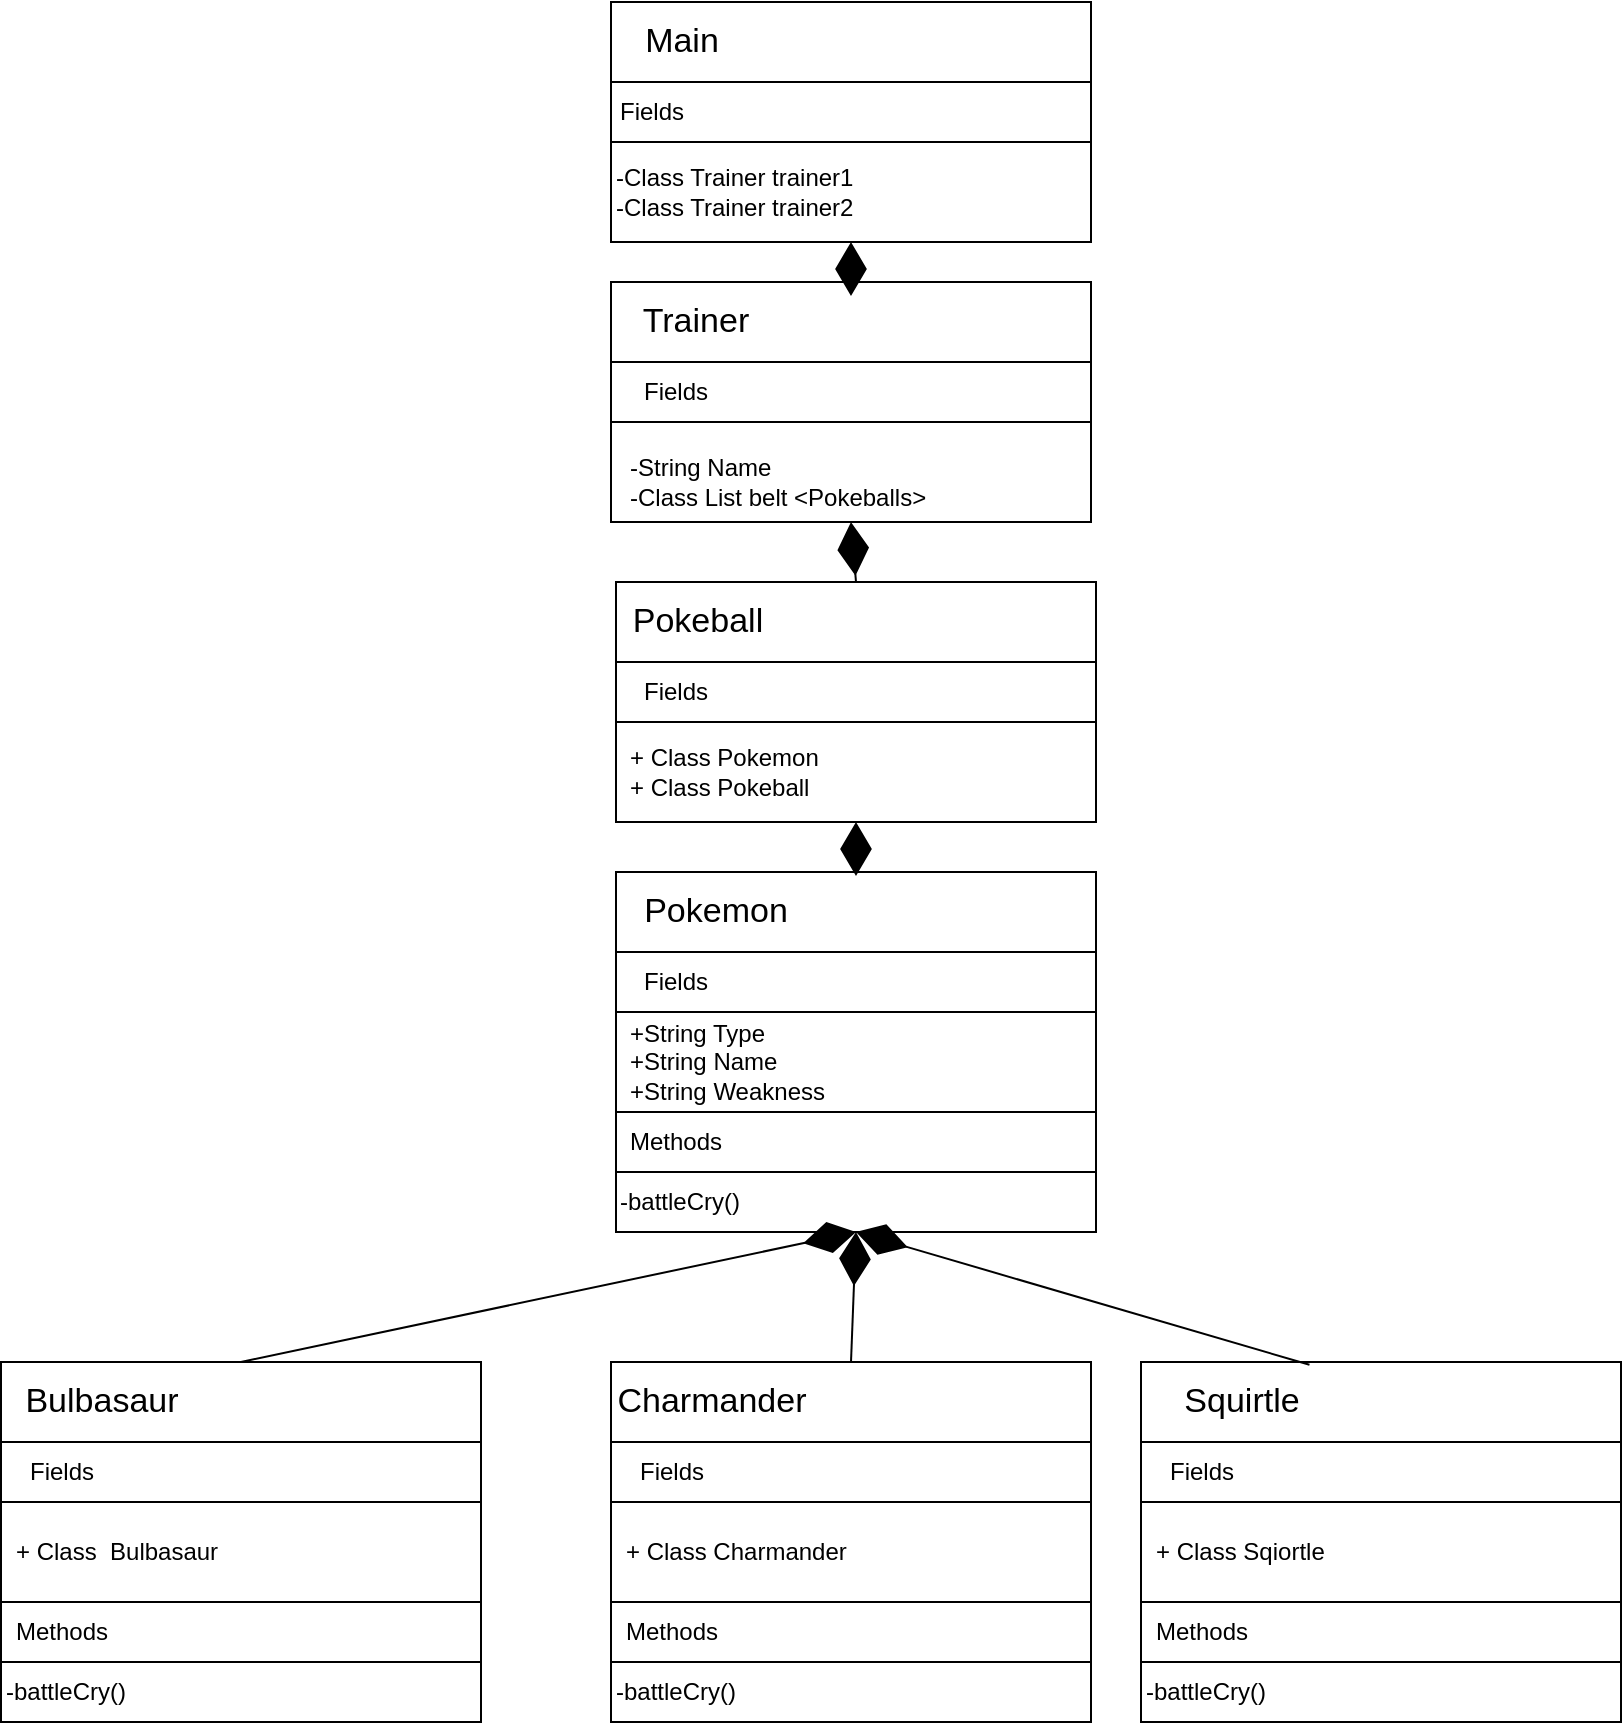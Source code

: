 <mxfile version="21.3.1" type="device">
  <diagram name="Pagina-1" id="grErAsrfBBSxMngExE60">
    <mxGraphModel dx="2062" dy="674" grid="1" gridSize="10" guides="1" tooltips="1" connect="1" arrows="1" fold="1" page="1" pageScale="1" pageWidth="827" pageHeight="1169" math="0" shadow="0">
      <root>
        <mxCell id="0" />
        <mxCell id="1" parent="0" />
        <mxCell id="UZsWOOpMYewdZIlmZ_ba-13" value="" style="rounded=0;whiteSpace=wrap;html=1;" vertex="1" parent="1">
          <mxGeometry x="-168.5" y="830" width="240" height="40" as="geometry" />
        </mxCell>
        <mxCell id="UZsWOOpMYewdZIlmZ_ba-14" value="" style="rounded=0;whiteSpace=wrap;html=1;" vertex="1" parent="1">
          <mxGeometry x="-168.5" y="870" width="240" height="30" as="geometry" />
        </mxCell>
        <mxCell id="UZsWOOpMYewdZIlmZ_ba-15" value="&lt;font style=&quot;font-size: 17px;&quot;&gt;Charmander&lt;/font&gt;" style="text;html=1;strokeColor=none;fillColor=none;align=center;verticalAlign=middle;whiteSpace=wrap;rounded=0;" vertex="1" parent="1">
          <mxGeometry x="-168.5" y="835" width="100" height="30" as="geometry" />
        </mxCell>
        <mxCell id="UZsWOOpMYewdZIlmZ_ba-16" value="" style="rounded=0;whiteSpace=wrap;html=1;" vertex="1" parent="1">
          <mxGeometry x="-168.5" y="900" width="240" height="50" as="geometry" />
        </mxCell>
        <mxCell id="UZsWOOpMYewdZIlmZ_ba-17" value="Fields" style="text;html=1;strokeColor=none;fillColor=none;align=center;verticalAlign=middle;whiteSpace=wrap;rounded=0;" vertex="1" parent="1">
          <mxGeometry x="-168.5" y="870" width="60" height="30" as="geometry" />
        </mxCell>
        <mxCell id="UZsWOOpMYewdZIlmZ_ba-18" value="+ Class Charmander" style="text;html=1;strokeColor=none;fillColor=none;align=left;verticalAlign=middle;whiteSpace=wrap;rounded=0;" vertex="1" parent="1">
          <mxGeometry x="-163.5" y="910" width="148.5" height="30" as="geometry" />
        </mxCell>
        <mxCell id="UZsWOOpMYewdZIlmZ_ba-19" value="" style="rounded=0;whiteSpace=wrap;html=1;" vertex="1" parent="1">
          <mxGeometry x="-168.5" y="950" width="240" height="30" as="geometry" />
        </mxCell>
        <mxCell id="UZsWOOpMYewdZIlmZ_ba-20" value="Methods" style="text;html=1;strokeColor=none;fillColor=none;align=center;verticalAlign=middle;whiteSpace=wrap;rounded=0;" vertex="1" parent="1">
          <mxGeometry x="-168.5" y="950" width="60" height="30" as="geometry" />
        </mxCell>
        <mxCell id="UZsWOOpMYewdZIlmZ_ba-21" value="" style="rounded=0;whiteSpace=wrap;html=1;" vertex="1" parent="1">
          <mxGeometry x="-168.5" y="980" width="240" height="30" as="geometry" />
        </mxCell>
        <mxCell id="UZsWOOpMYewdZIlmZ_ba-22" value="&lt;div style=&quot;&quot;&gt;&lt;span style=&quot;background-color: initial;&quot;&gt;-battleCry()&lt;/span&gt;&lt;br&gt;&lt;/div&gt;" style="text;html=1;strokeColor=none;fillColor=none;align=left;verticalAlign=middle;whiteSpace=wrap;rounded=0;" vertex="1" parent="1">
          <mxGeometry x="-168.5" y="980" width="110" height="30" as="geometry" />
        </mxCell>
        <mxCell id="UZsWOOpMYewdZIlmZ_ba-23" value="" style="rounded=0;whiteSpace=wrap;html=1;" vertex="1" parent="1">
          <mxGeometry x="-166" y="440" width="240" height="40" as="geometry" />
        </mxCell>
        <mxCell id="UZsWOOpMYewdZIlmZ_ba-24" value="" style="rounded=0;whiteSpace=wrap;html=1;" vertex="1" parent="1">
          <mxGeometry x="-166" y="480" width="240" height="30" as="geometry" />
        </mxCell>
        <mxCell id="UZsWOOpMYewdZIlmZ_ba-25" value="&lt;span style=&quot;font-size: 17px;&quot;&gt;Pokeball&lt;/span&gt;" style="text;html=1;strokeColor=none;fillColor=none;align=center;verticalAlign=middle;whiteSpace=wrap;rounded=0;" vertex="1" parent="1">
          <mxGeometry x="-175" y="445" width="100" height="30" as="geometry" />
        </mxCell>
        <mxCell id="UZsWOOpMYewdZIlmZ_ba-26" value="" style="rounded=0;whiteSpace=wrap;html=1;" vertex="1" parent="1">
          <mxGeometry x="-166" y="510" width="240" height="50" as="geometry" />
        </mxCell>
        <mxCell id="UZsWOOpMYewdZIlmZ_ba-27" value="Fields" style="text;html=1;strokeColor=none;fillColor=none;align=center;verticalAlign=middle;whiteSpace=wrap;rounded=0;" vertex="1" parent="1">
          <mxGeometry x="-166" y="480" width="60" height="30" as="geometry" />
        </mxCell>
        <mxCell id="UZsWOOpMYewdZIlmZ_ba-28" value="+ Class Pokemon&lt;br&gt;+ Class Pokeball" style="text;html=1;strokeColor=none;fillColor=none;align=left;verticalAlign=middle;whiteSpace=wrap;rounded=0;" vertex="1" parent="1">
          <mxGeometry x="-161" y="520" width="110" height="30" as="geometry" />
        </mxCell>
        <mxCell id="UZsWOOpMYewdZIlmZ_ba-29" value="" style="rounded=0;whiteSpace=wrap;html=1;" vertex="1" parent="1">
          <mxGeometry x="-168.5" y="290" width="240" height="40" as="geometry" />
        </mxCell>
        <mxCell id="UZsWOOpMYewdZIlmZ_ba-30" value="" style="rounded=0;whiteSpace=wrap;html=1;" vertex="1" parent="1">
          <mxGeometry x="-168.5" y="330" width="240" height="30" as="geometry" />
        </mxCell>
        <mxCell id="UZsWOOpMYewdZIlmZ_ba-31" value="&lt;font style=&quot;font-size: 17px;&quot;&gt;Trainer&lt;/font&gt;" style="text;html=1;strokeColor=none;fillColor=none;align=center;verticalAlign=middle;whiteSpace=wrap;rounded=0;" vertex="1" parent="1">
          <mxGeometry x="-176" y="295" width="100" height="30" as="geometry" />
        </mxCell>
        <mxCell id="UZsWOOpMYewdZIlmZ_ba-32" value="" style="rounded=0;whiteSpace=wrap;html=1;" vertex="1" parent="1">
          <mxGeometry x="-168.5" y="360" width="240" height="50" as="geometry" />
        </mxCell>
        <mxCell id="UZsWOOpMYewdZIlmZ_ba-33" value="Fields" style="text;html=1;strokeColor=none;fillColor=none;align=center;verticalAlign=middle;whiteSpace=wrap;rounded=0;" vertex="1" parent="1">
          <mxGeometry x="-166" y="330" width="60" height="30" as="geometry" />
        </mxCell>
        <mxCell id="UZsWOOpMYewdZIlmZ_ba-34" value="-String Name&lt;br&gt;-Class List belt &amp;lt;Pokeballs&amp;gt;" style="text;html=1;strokeColor=none;fillColor=none;align=left;verticalAlign=middle;whiteSpace=wrap;rounded=0;" vertex="1" parent="1">
          <mxGeometry x="-161" y="380" width="185" height="20" as="geometry" />
        </mxCell>
        <mxCell id="UZsWOOpMYewdZIlmZ_ba-35" value="" style="rounded=0;whiteSpace=wrap;html=1;" vertex="1" parent="1">
          <mxGeometry x="-168.5" y="150" width="240" height="40" as="geometry" />
        </mxCell>
        <mxCell id="UZsWOOpMYewdZIlmZ_ba-36" value="" style="rounded=0;whiteSpace=wrap;html=1;" vertex="1" parent="1">
          <mxGeometry x="-168.5" y="190" width="240" height="30" as="geometry" />
        </mxCell>
        <mxCell id="UZsWOOpMYewdZIlmZ_ba-37" value="&lt;font style=&quot;font-size: 17px;&quot;&gt;Main&lt;/font&gt;" style="text;html=1;strokeColor=none;fillColor=none;align=center;verticalAlign=middle;whiteSpace=wrap;rounded=0;" vertex="1" parent="1">
          <mxGeometry x="-183.5" y="155" width="100" height="30" as="geometry" />
        </mxCell>
        <mxCell id="UZsWOOpMYewdZIlmZ_ba-38" value="" style="rounded=0;whiteSpace=wrap;html=1;" vertex="1" parent="1">
          <mxGeometry x="-168.5" y="220" width="240" height="50" as="geometry" />
        </mxCell>
        <mxCell id="UZsWOOpMYewdZIlmZ_ba-39" value="Fields" style="text;html=1;strokeColor=none;fillColor=none;align=center;verticalAlign=middle;whiteSpace=wrap;rounded=0;" vertex="1" parent="1">
          <mxGeometry x="-178.5" y="190" width="60" height="30" as="geometry" />
        </mxCell>
        <mxCell id="UZsWOOpMYewdZIlmZ_ba-40" value="-Class Trainer trainer1&lt;br&gt;-Class Trainer trainer2" style="text;html=1;strokeColor=none;fillColor=none;align=left;verticalAlign=middle;whiteSpace=wrap;rounded=0;" vertex="1" parent="1">
          <mxGeometry x="-168.5" y="230" width="225" height="30" as="geometry" />
        </mxCell>
        <mxCell id="UZsWOOpMYewdZIlmZ_ba-43" value="" style="rounded=0;whiteSpace=wrap;html=1;" vertex="1" parent="1">
          <mxGeometry x="-166" y="585" width="240" height="40" as="geometry" />
        </mxCell>
        <mxCell id="UZsWOOpMYewdZIlmZ_ba-44" value="" style="rounded=0;whiteSpace=wrap;html=1;" vertex="1" parent="1">
          <mxGeometry x="-166" y="625" width="240" height="30" as="geometry" />
        </mxCell>
        <mxCell id="UZsWOOpMYewdZIlmZ_ba-45" value="&lt;font style=&quot;font-size: 17px;&quot;&gt;Pokemon&lt;/font&gt;" style="text;html=1;strokeColor=none;fillColor=none;align=center;verticalAlign=middle;whiteSpace=wrap;rounded=0;" vertex="1" parent="1">
          <mxGeometry x="-166" y="590" width="100" height="30" as="geometry" />
        </mxCell>
        <mxCell id="UZsWOOpMYewdZIlmZ_ba-46" value="" style="rounded=0;whiteSpace=wrap;html=1;" vertex="1" parent="1">
          <mxGeometry x="-166" y="655" width="240" height="50" as="geometry" />
        </mxCell>
        <mxCell id="UZsWOOpMYewdZIlmZ_ba-47" value="Fields" style="text;html=1;strokeColor=none;fillColor=none;align=center;verticalAlign=middle;whiteSpace=wrap;rounded=0;" vertex="1" parent="1">
          <mxGeometry x="-166" y="625" width="60" height="30" as="geometry" />
        </mxCell>
        <mxCell id="UZsWOOpMYewdZIlmZ_ba-48" value="+String Type&lt;br&gt;+String Name&lt;br&gt;+String Weakness" style="text;html=1;strokeColor=none;fillColor=none;align=left;verticalAlign=middle;whiteSpace=wrap;rounded=0;" vertex="1" parent="1">
          <mxGeometry x="-161" y="665" width="110" height="30" as="geometry" />
        </mxCell>
        <mxCell id="UZsWOOpMYewdZIlmZ_ba-49" value="" style="rounded=0;whiteSpace=wrap;html=1;" vertex="1" parent="1">
          <mxGeometry x="-166" y="705" width="240" height="30" as="geometry" />
        </mxCell>
        <mxCell id="UZsWOOpMYewdZIlmZ_ba-50" value="Methods" style="text;html=1;strokeColor=none;fillColor=none;align=center;verticalAlign=middle;whiteSpace=wrap;rounded=0;" vertex="1" parent="1">
          <mxGeometry x="-166" y="705" width="60" height="30" as="geometry" />
        </mxCell>
        <mxCell id="UZsWOOpMYewdZIlmZ_ba-51" value="" style="rounded=0;whiteSpace=wrap;html=1;" vertex="1" parent="1">
          <mxGeometry x="-166" y="735" width="240" height="30" as="geometry" />
        </mxCell>
        <mxCell id="UZsWOOpMYewdZIlmZ_ba-52" value="&lt;div style=&quot;&quot;&gt;&lt;span style=&quot;background-color: initial;&quot;&gt;-battleCry()&lt;/span&gt;&lt;br&gt;&lt;/div&gt;" style="text;html=1;strokeColor=none;fillColor=none;align=left;verticalAlign=middle;whiteSpace=wrap;rounded=0;" vertex="1" parent="1">
          <mxGeometry x="-166" y="735" width="110" height="30" as="geometry" />
        </mxCell>
        <mxCell id="UZsWOOpMYewdZIlmZ_ba-53" value="" style="rounded=0;whiteSpace=wrap;html=1;" vertex="1" parent="1">
          <mxGeometry x="-473.5" y="830" width="240" height="40" as="geometry" />
        </mxCell>
        <mxCell id="UZsWOOpMYewdZIlmZ_ba-54" value="" style="rounded=0;whiteSpace=wrap;html=1;" vertex="1" parent="1">
          <mxGeometry x="-473.5" y="870" width="240" height="30" as="geometry" />
        </mxCell>
        <mxCell id="UZsWOOpMYewdZIlmZ_ba-55" value="&lt;font style=&quot;font-size: 17px;&quot;&gt;Bulbasaur&lt;/font&gt;" style="text;html=1;strokeColor=none;fillColor=none;align=center;verticalAlign=middle;whiteSpace=wrap;rounded=0;" vertex="1" parent="1">
          <mxGeometry x="-473.5" y="835" width="100" height="30" as="geometry" />
        </mxCell>
        <mxCell id="UZsWOOpMYewdZIlmZ_ba-56" value="" style="rounded=0;whiteSpace=wrap;html=1;" vertex="1" parent="1">
          <mxGeometry x="-473.5" y="900" width="240" height="50" as="geometry" />
        </mxCell>
        <mxCell id="UZsWOOpMYewdZIlmZ_ba-57" value="Fields" style="text;html=1;strokeColor=none;fillColor=none;align=center;verticalAlign=middle;whiteSpace=wrap;rounded=0;" vertex="1" parent="1">
          <mxGeometry x="-473.5" y="870" width="60" height="30" as="geometry" />
        </mxCell>
        <mxCell id="UZsWOOpMYewdZIlmZ_ba-58" value="+ Class&amp;nbsp; Bulbasaur" style="text;html=1;strokeColor=none;fillColor=none;align=left;verticalAlign=middle;whiteSpace=wrap;rounded=0;" vertex="1" parent="1">
          <mxGeometry x="-468.5" y="910" width="110" height="30" as="geometry" />
        </mxCell>
        <mxCell id="UZsWOOpMYewdZIlmZ_ba-59" value="" style="rounded=0;whiteSpace=wrap;html=1;" vertex="1" parent="1">
          <mxGeometry x="-473.5" y="950" width="240" height="30" as="geometry" />
        </mxCell>
        <mxCell id="UZsWOOpMYewdZIlmZ_ba-60" value="Methods" style="text;html=1;strokeColor=none;fillColor=none;align=center;verticalAlign=middle;whiteSpace=wrap;rounded=0;" vertex="1" parent="1">
          <mxGeometry x="-473.5" y="950" width="60" height="30" as="geometry" />
        </mxCell>
        <mxCell id="UZsWOOpMYewdZIlmZ_ba-61" value="" style="rounded=0;whiteSpace=wrap;html=1;" vertex="1" parent="1">
          <mxGeometry x="-473.5" y="980" width="240" height="30" as="geometry" />
        </mxCell>
        <mxCell id="UZsWOOpMYewdZIlmZ_ba-62" value="&lt;div style=&quot;&quot;&gt;&lt;span style=&quot;background-color: initial;&quot;&gt;-battleCry()&lt;/span&gt;&lt;br&gt;&lt;/div&gt;" style="text;html=1;strokeColor=none;fillColor=none;align=left;verticalAlign=middle;whiteSpace=wrap;rounded=0;" vertex="1" parent="1">
          <mxGeometry x="-473.5" y="980" width="110" height="30" as="geometry" />
        </mxCell>
        <mxCell id="UZsWOOpMYewdZIlmZ_ba-63" value="" style="rounded=0;whiteSpace=wrap;html=1;" vertex="1" parent="1">
          <mxGeometry x="96.5" y="830" width="240" height="40" as="geometry" />
        </mxCell>
        <mxCell id="UZsWOOpMYewdZIlmZ_ba-64" value="" style="rounded=0;whiteSpace=wrap;html=1;" vertex="1" parent="1">
          <mxGeometry x="96.5" y="870" width="240" height="30" as="geometry" />
        </mxCell>
        <mxCell id="UZsWOOpMYewdZIlmZ_ba-65" value="&lt;font style=&quot;font-size: 17px;&quot;&gt;Squirtle&lt;/font&gt;" style="text;html=1;strokeColor=none;fillColor=none;align=center;verticalAlign=middle;whiteSpace=wrap;rounded=0;" vertex="1" parent="1">
          <mxGeometry x="96.5" y="835" width="100" height="30" as="geometry" />
        </mxCell>
        <mxCell id="UZsWOOpMYewdZIlmZ_ba-66" value="" style="rounded=0;whiteSpace=wrap;html=1;" vertex="1" parent="1">
          <mxGeometry x="96.5" y="900" width="240" height="50" as="geometry" />
        </mxCell>
        <mxCell id="UZsWOOpMYewdZIlmZ_ba-67" value="Fields" style="text;html=1;strokeColor=none;fillColor=none;align=center;verticalAlign=middle;whiteSpace=wrap;rounded=0;" vertex="1" parent="1">
          <mxGeometry x="96.5" y="870" width="60" height="30" as="geometry" />
        </mxCell>
        <mxCell id="UZsWOOpMYewdZIlmZ_ba-68" value="+ Class Sqiortle" style="text;html=1;strokeColor=none;fillColor=none;align=left;verticalAlign=middle;whiteSpace=wrap;rounded=0;" vertex="1" parent="1">
          <mxGeometry x="101.5" y="910" width="110" height="30" as="geometry" />
        </mxCell>
        <mxCell id="UZsWOOpMYewdZIlmZ_ba-69" value="" style="rounded=0;whiteSpace=wrap;html=1;" vertex="1" parent="1">
          <mxGeometry x="96.5" y="950" width="240" height="30" as="geometry" />
        </mxCell>
        <mxCell id="UZsWOOpMYewdZIlmZ_ba-70" value="Methods" style="text;html=1;strokeColor=none;fillColor=none;align=center;verticalAlign=middle;whiteSpace=wrap;rounded=0;" vertex="1" parent="1">
          <mxGeometry x="96.5" y="950" width="60" height="30" as="geometry" />
        </mxCell>
        <mxCell id="UZsWOOpMYewdZIlmZ_ba-71" value="" style="rounded=0;whiteSpace=wrap;html=1;" vertex="1" parent="1">
          <mxGeometry x="96.5" y="980" width="240" height="30" as="geometry" />
        </mxCell>
        <mxCell id="UZsWOOpMYewdZIlmZ_ba-72" value="&lt;div style=&quot;&quot;&gt;&lt;span style=&quot;background-color: initial;&quot;&gt;-battleCry()&lt;/span&gt;&lt;br&gt;&lt;/div&gt;" style="text;html=1;strokeColor=none;fillColor=none;align=left;verticalAlign=middle;whiteSpace=wrap;rounded=0;" vertex="1" parent="1">
          <mxGeometry x="96.5" y="980" width="110" height="30" as="geometry" />
        </mxCell>
        <mxCell id="UZsWOOpMYewdZIlmZ_ba-74" value="" style="endArrow=diamondThin;endFill=1;endSize=24;html=1;rounded=0;exitX=0.5;exitY=0;exitDx=0;exitDy=0;entryX=0.5;entryY=1;entryDx=0;entryDy=0;" edge="1" parent="1" source="UZsWOOpMYewdZIlmZ_ba-53" target="UZsWOOpMYewdZIlmZ_ba-51">
          <mxGeometry width="160" relative="1" as="geometry">
            <mxPoint x="-250" y="1020" as="sourcePoint" />
            <mxPoint x="-90" y="1020" as="targetPoint" />
          </mxGeometry>
        </mxCell>
        <mxCell id="UZsWOOpMYewdZIlmZ_ba-75" value="" style="endArrow=diamondThin;endFill=1;endSize=24;html=1;rounded=0;exitX=0.5;exitY=0;exitDx=0;exitDy=0;entryX=0.5;entryY=1;entryDx=0;entryDy=0;" edge="1" parent="1" source="UZsWOOpMYewdZIlmZ_ba-13" target="UZsWOOpMYewdZIlmZ_ba-51">
          <mxGeometry width="160" relative="1" as="geometry">
            <mxPoint x="-250" y="900" as="sourcePoint" />
            <mxPoint x="-90" y="900" as="targetPoint" />
          </mxGeometry>
        </mxCell>
        <mxCell id="UZsWOOpMYewdZIlmZ_ba-77" value="" style="endArrow=diamondThin;endFill=1;endSize=24;html=1;rounded=0;exitX=0.351;exitY=0.035;exitDx=0;exitDy=0;exitPerimeter=0;entryX=0.5;entryY=1;entryDx=0;entryDy=0;" edge="1" parent="1" source="UZsWOOpMYewdZIlmZ_ba-63" target="UZsWOOpMYewdZIlmZ_ba-51">
          <mxGeometry width="160" relative="1" as="geometry">
            <mxPoint x="-250" y="900" as="sourcePoint" />
            <mxPoint x="-90" y="900" as="targetPoint" />
          </mxGeometry>
        </mxCell>
        <mxCell id="UZsWOOpMYewdZIlmZ_ba-78" value="" style="endArrow=diamondThin;endFill=1;endSize=24;html=1;rounded=0;exitX=0.5;exitY=0;exitDx=0;exitDy=0;entryX=0.5;entryY=1;entryDx=0;entryDy=0;" edge="1" parent="1" source="UZsWOOpMYewdZIlmZ_ba-43" target="UZsWOOpMYewdZIlmZ_ba-26">
          <mxGeometry width="160" relative="1" as="geometry">
            <mxPoint x="-250" y="670" as="sourcePoint" />
            <mxPoint x="-90" y="670" as="targetPoint" />
          </mxGeometry>
        </mxCell>
        <mxCell id="UZsWOOpMYewdZIlmZ_ba-82" value="" style="endArrow=diamondThin;endFill=1;endSize=24;html=1;rounded=0;exitX=0.5;exitY=0;exitDx=0;exitDy=0;entryX=0.5;entryY=1;entryDx=0;entryDy=0;" edge="1" parent="1" source="UZsWOOpMYewdZIlmZ_ba-23" target="UZsWOOpMYewdZIlmZ_ba-32">
          <mxGeometry width="160" relative="1" as="geometry">
            <mxPoint x="-250" y="670" as="sourcePoint" />
            <mxPoint x="-90" y="670" as="targetPoint" />
          </mxGeometry>
        </mxCell>
        <mxCell id="UZsWOOpMYewdZIlmZ_ba-83" value="" style="endArrow=diamondThin;endFill=1;endSize=24;html=1;rounded=0;exitX=0.5;exitY=0;exitDx=0;exitDy=0;entryX=0.5;entryY=1;entryDx=0;entryDy=0;" edge="1" parent="1" source="UZsWOOpMYewdZIlmZ_ba-29" target="UZsWOOpMYewdZIlmZ_ba-38">
          <mxGeometry width="160" relative="1" as="geometry">
            <mxPoint x="-250" y="310" as="sourcePoint" />
            <mxPoint x="-90" y="310" as="targetPoint" />
          </mxGeometry>
        </mxCell>
      </root>
    </mxGraphModel>
  </diagram>
</mxfile>
